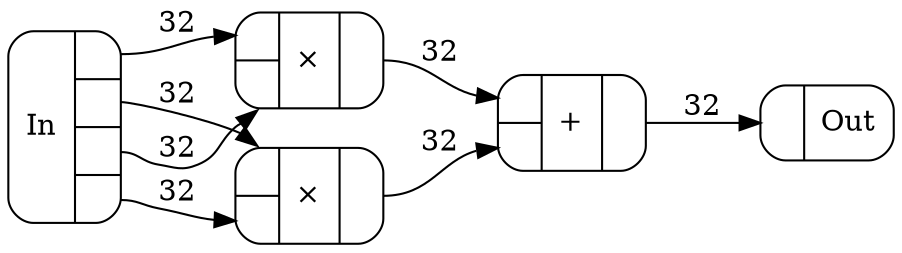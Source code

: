 digraph {
  rankdir=LR;
  node [shape=Mrecord];
  // ratio=1;
  c0 [label="{In|{<Out0>|<Out1>|<Out2>|<Out3>}}"];
  c1 [label="{{<In0>|<In1>}|×|{<Out0>}}"];
  c2 [label="{{<In0>|<In1>}|×|{<Out0>}}"];
  c3 [label="{{<In0>|<In1>}|+|{<Out0>}}"];
  c4 [label="{{<In0>}|Out}"];
  c0:Out0 -> c1:In0 [label="32"];
  c0:Out2 -> c1:In1 [label="32"];
  c0:Out1 -> c2:In0 [label="32"];
  c0:Out3 -> c2:In1 [label="32"];
  c1:Out0 -> c3:In0 [label="32"];
  c2:Out0 -> c3:In1 [label="32"];
  c3:Out0 -> c4:In0 [label="32"];
}
